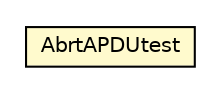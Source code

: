 #!/usr/local/bin/dot
#
# Class diagram 
# Generated by UMLGraph version R5_6-24-gf6e263 (http://www.umlgraph.org/)
#

digraph G {
	edge [fontname="Helvetica",fontsize=10,labelfontname="Helvetica",labelfontsize=10];
	node [fontname="Helvetica",fontsize=10,shape=plaintext];
	nodesep=0.25;
	ranksep=0.5;
	// org.universAAL.lddi.lib.ieeex73std.testchannel20601.AbrtAPDUtest
	c75522 [label=<<table title="org.universAAL.lddi.lib.ieeex73std.testchannel20601.AbrtAPDUtest" border="0" cellborder="1" cellspacing="0" cellpadding="2" port="p" bgcolor="lemonChiffon" href="./AbrtAPDUtest.html">
		<tr><td><table border="0" cellspacing="0" cellpadding="1">
<tr><td align="center" balign="center"> AbrtAPDUtest </td></tr>
		</table></td></tr>
		</table>>, URL="./AbrtAPDUtest.html", fontname="Helvetica", fontcolor="black", fontsize=10.0];
}

